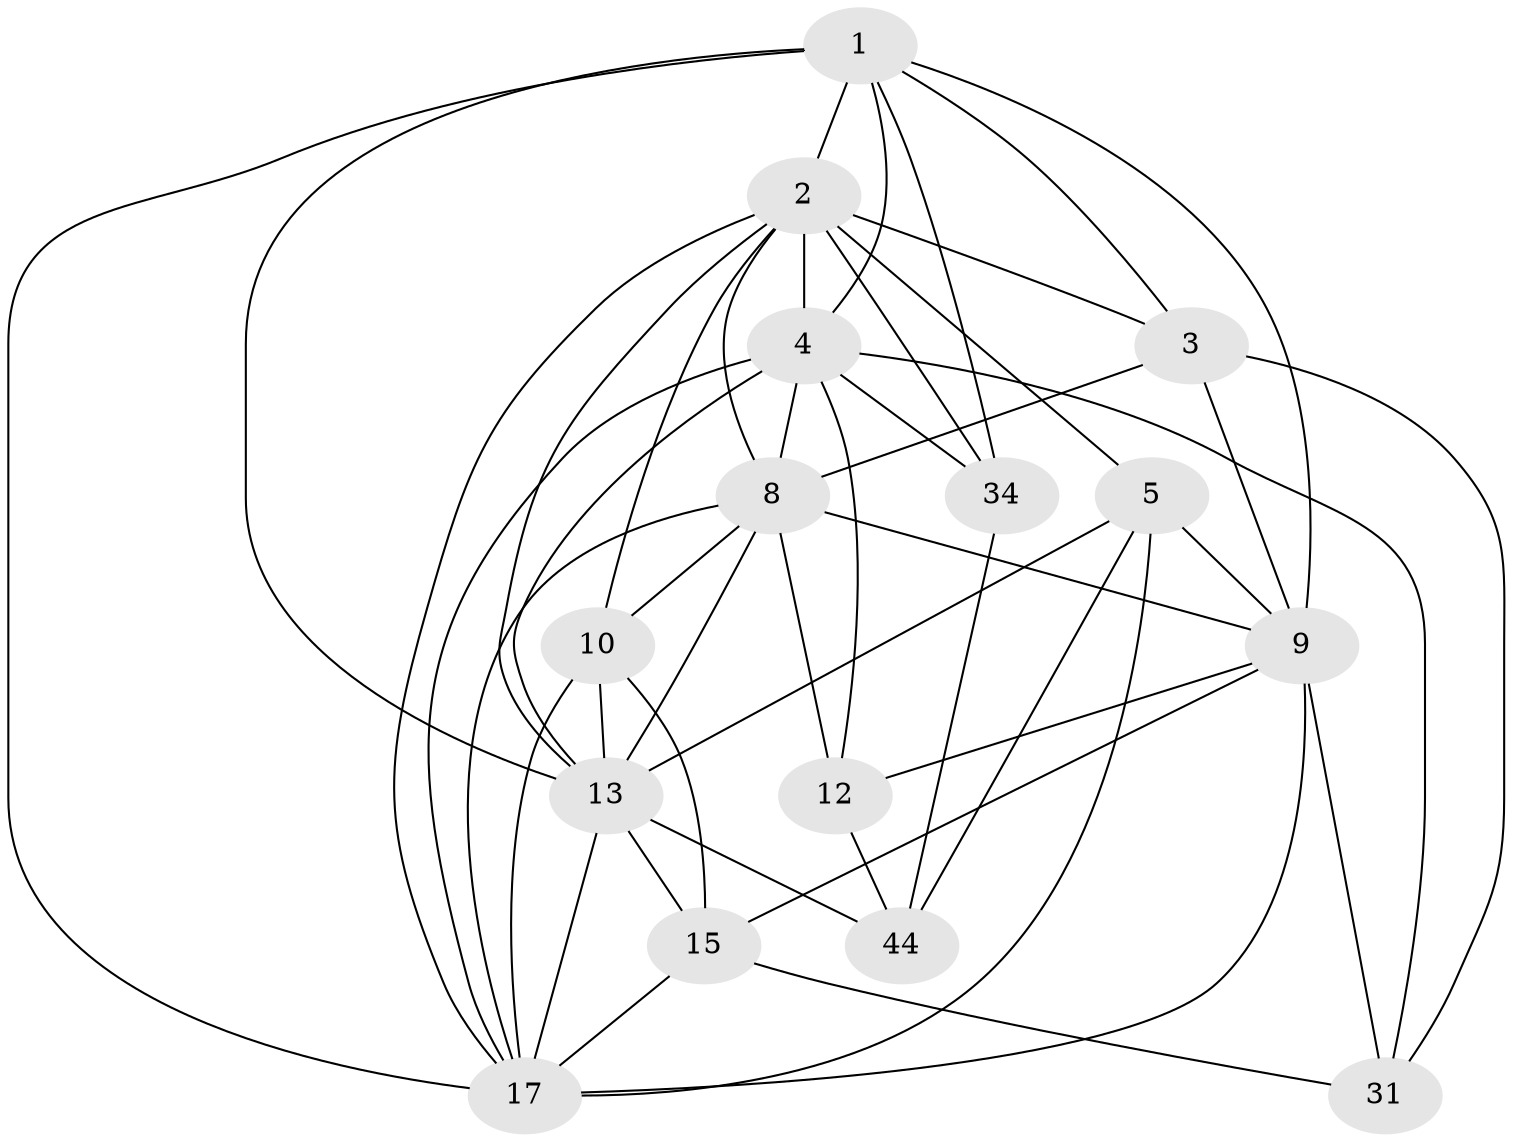 // original degree distribution, {4: 1.0}
// Generated by graph-tools (version 1.1) at 2025/20/03/04/25 18:20:54]
// undirected, 15 vertices, 47 edges
graph export_dot {
graph [start="1"]
  node [color=gray90,style=filled];
  1 [super="+26+27+45"];
  2 [super="+33+29+6+24"];
  3 [super="+23+7"];
  4 [super="+11+40"];
  5 [super="+16"];
  8 [super="+14+48+19"];
  9 [super="+39+32+38+36"];
  10 [super="+43"];
  12;
  13 [super="+18"];
  15 [super="+37"];
  17 [super="+25+20"];
  31;
  34;
  44;
  1 -- 13 [weight=2];
  1 -- 34;
  1 -- 9;
  1 -- 3 [weight=2];
  1 -- 17 [weight=2];
  1 -- 2;
  1 -- 4;
  2 -- 10;
  2 -- 8 [weight=2];
  2 -- 4 [weight=3];
  2 -- 3 [weight=3];
  2 -- 34;
  2 -- 5;
  2 -- 13;
  2 -- 17;
  3 -- 31;
  3 -- 9 [weight=3];
  3 -- 8 [weight=3];
  4 -- 31;
  4 -- 12;
  4 -- 34;
  4 -- 13;
  4 -- 8;
  4 -- 17;
  5 -- 9 [weight=2];
  5 -- 44;
  5 -- 13;
  5 -- 17;
  8 -- 9 [weight=2];
  8 -- 12;
  8 -- 13;
  8 -- 17;
  8 -- 10;
  9 -- 12;
  9 -- 31;
  9 -- 15;
  9 -- 17 [weight=3];
  10 -- 13 [weight=2];
  10 -- 17;
  10 -- 15;
  12 -- 44;
  13 -- 15 [weight=2];
  13 -- 44;
  13 -- 17;
  15 -- 17;
  15 -- 31;
  34 -- 44;
}
